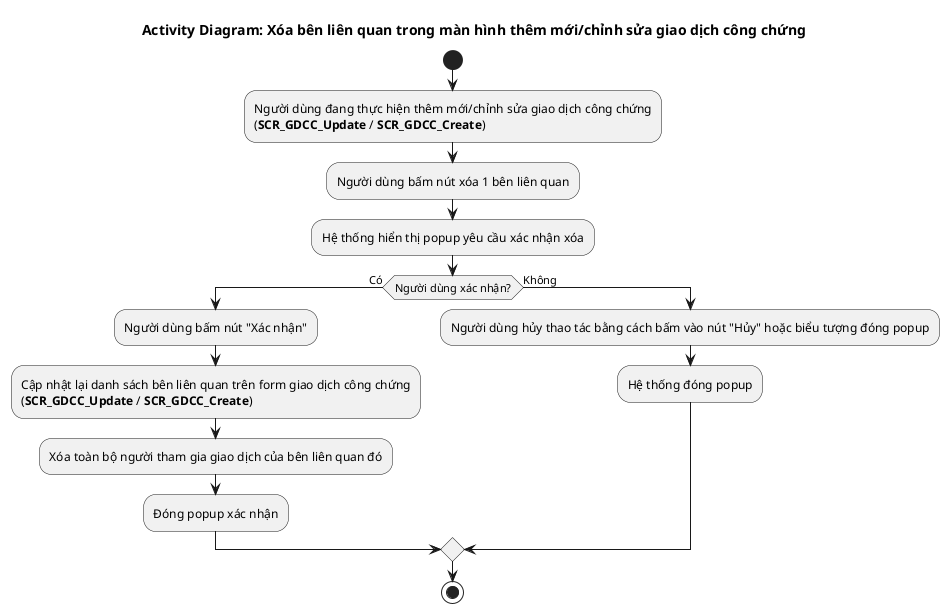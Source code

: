 @startuml AD_BLQ_Delete
!pragma layout smetana
title Activity Diagram: Xóa bên liên quan trong màn hình thêm mới/chỉnh sửa giao dịch công chứng

start
:Người dùng đang thực hiện thêm mới/chỉnh sửa giao dịch công chứng\n(**SCR_GDCC_Update** / **SCR_GDCC_Create**);
:Người dùng bấm nút xóa 1 bên liên quan;
:Hệ thống hiển thị popup yêu cầu xác nhận xóa;
if (Người dùng xác nhận?) then (Có)
  :Người dùng bấm nút "Xác nhận";
  :Cập nhật lại danh sách bên liên quan trên form giao dịch công chứng\n(**SCR_GDCC_Update** / **SCR_GDCC_Create**);
  :Xóa toàn bộ người tham gia giao dịch của bên liên quan đó;
  :Đóng popup xác nhận;
else (Không)
  :Người dùng hủy thao tác bằng cách bấm vào nút "Hủy" hoặc biểu tượng đóng popup;
  :Hệ thống đóng popup;
endif
stop
@enduml
